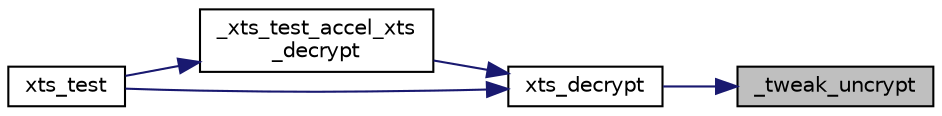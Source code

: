 digraph "_tweak_uncrypt"
{
 // LATEX_PDF_SIZE
  edge [fontname="Helvetica",fontsize="10",labelfontname="Helvetica",labelfontsize="10"];
  node [fontname="Helvetica",fontsize="10",shape=record];
  rankdir="RL";
  Node2 [label="_tweak_uncrypt",height=0.2,width=0.4,color="black", fillcolor="grey75", style="filled", fontcolor="black",tooltip="Source donated by Elliptic Semiconductor Inc (www.ellipticsemi.com) to the LibTom Projects."];
  Node2 -> Node3 [dir="back",color="midnightblue",fontsize="10",style="solid",fontname="Helvetica"];
  Node3 [label="xts_decrypt",height=0.2,width=0.4,color="black", fillcolor="white", style="filled",URL="$xts__decrypt_8c.html#aeabcddf932f82ff9724fe82c44bb4b7d",tooltip="XTS Decryption."];
  Node3 -> Node4 [dir="back",color="midnightblue",fontsize="10",style="solid",fontname="Helvetica"];
  Node4 [label="_xts_test_accel_xts\l_decrypt",height=0.2,width=0.4,color="black", fillcolor="white", style="filled",URL="$xts__test_8c.html#ac6d3b700cb3534684c81d8975c3c1e49",tooltip=" "];
  Node4 -> Node5 [dir="back",color="midnightblue",fontsize="10",style="solid",fontname="Helvetica"];
  Node5 [label="xts_test",height=0.2,width=0.4,color="black", fillcolor="white", style="filled",URL="$xts__test_8c.html#a8e893dde81f654451ba645d3a162dc24",tooltip="Source donated by Elliptic Semiconductor Inc (www.ellipticsemi.com) to the LibTom Projects."];
  Node3 -> Node5 [dir="back",color="midnightblue",fontsize="10",style="solid",fontname="Helvetica"];
}
